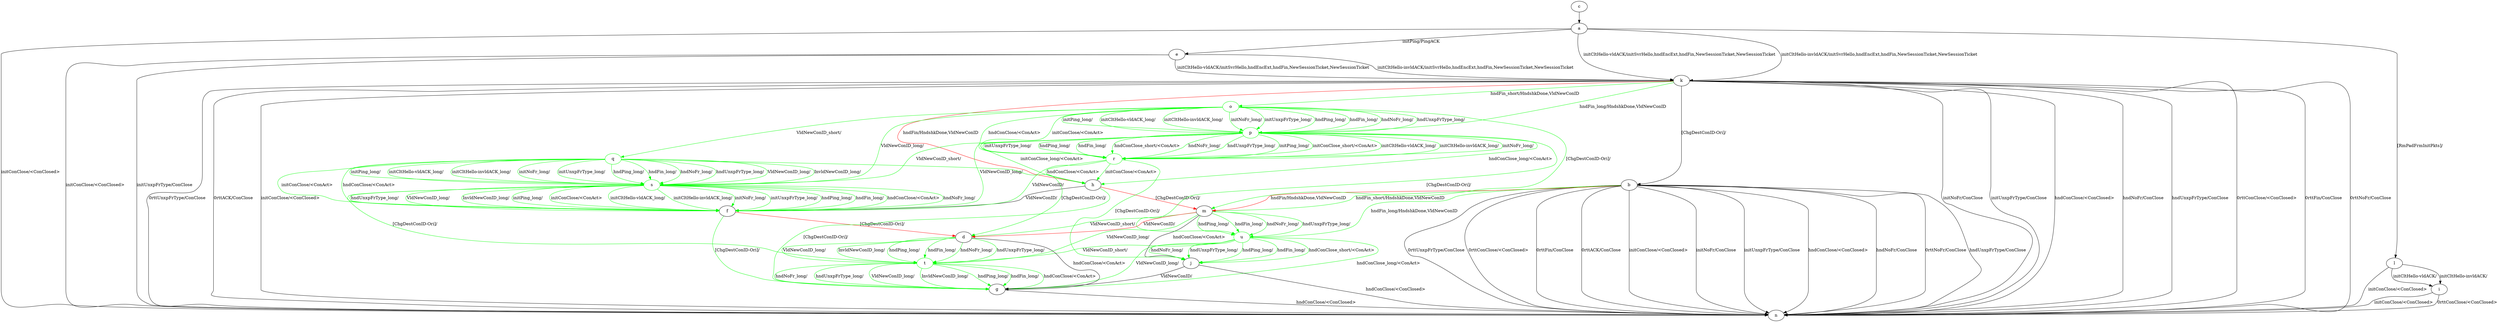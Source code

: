 digraph "" {
	a -> e	[key=0,
		label="initPing/PingACK "];
	a -> k	[key=0,
		label="initCltHello-vldACK/initSvrHello,hndEncExt,hndFin,NewSessionTicket,NewSessionTicket "];
	a -> k	[key=1,
		label="initCltHello-invldACK/initSvrHello,hndEncExt,hndFin,NewSessionTicket,NewSessionTicket "];
	a -> l	[key=0,
		label="[RmPadFrmInitPkts]/ "];
	a -> n	[key=0,
		label="initConClose/<ConClosed> "];
	b -> m	[key=0,
		color=green,
		label="hndFin_short/HndshkDone,VldNewConID "];
	b -> m	[key=1,
		color=red,
		label="hndFin/HndshkDone,VldNewConID "];
	b -> n	[key=0,
		label="initConClose/<ConClosed> "];
	b -> n	[key=1,
		label="initNoFr/ConClose "];
	b -> n	[key=2,
		label="initUnxpFrType/ConClose "];
	b -> n	[key=3,
		label="hndConClose/<ConClosed> "];
	b -> n	[key=4,
		label="hndNoFr/ConClose "];
	b -> n	[key=5,
		label="hndUnxpFrType/ConClose "];
	b -> n	[key=6,
		label="0rttConClose/<ConClosed> "];
	b -> n	[key=7,
		label="0rttFin/ConClose "];
	b -> n	[key=8,
		label="0rttNoFr/ConClose "];
	b -> n	[key=9,
		label="0rttUnxpFrType/ConClose "];
	b -> n	[key=10,
		label="0rttACK/ConClose "];
	u	[color=green];
	b -> u	[key=0,
		color=green,
		label="hndFin_long/HndshkDone,VldNewConID "];
	c -> a	[key=0];
	d -> g	[key=0,
		label="hndConClose/<ConAct> "];
	t	[color=green];
	d -> t	[key=0,
		color=green,
		label="hndPing_long/ "];
	d -> t	[key=1,
		color=green,
		label="hndFin_long/ "];
	d -> t	[key=2,
		color=green,
		label="hndNoFr_long/ "];
	d -> t	[key=3,
		color=green,
		label="hndUnxpFrType_long/ "];
	d -> t	[key=4,
		color=green,
		label="VldNewConID_long/ "];
	d -> t	[key=5,
		color=green,
		label="InvldNewConID_long/ "];
	e -> k	[key=0,
		label="initCltHello-vldACK/initSvrHello,hndEncExt,hndFin,NewSessionTicket,NewSessionTicket "];
	e -> k	[key=1,
		label="initCltHello-invldACK/initSvrHello,hndEncExt,hndFin,NewSessionTicket,NewSessionTicket "];
	e -> n	[key=0,
		label="initConClose/<ConClosed> "];
	e -> n	[key=1,
		label="initUnxpFrType/ConClose "];
	f -> d	[key=0,
		color=red,
		label="[ChgDestConID-Ori]/ "];
	f -> g	[key=0,
		color=green,
		label="[ChgDestConID-Ori]/ "];
	g -> n	[key=0,
		label="hndConClose/<ConClosed> "];
	h -> f	[key=0,
		label="VldNewConID/ "];
	h -> g	[key=0,
		color=green,
		label="[ChgDestConID-Ori]/ "];
	h -> m	[key=0,
		color=red,
		label="[ChgDestConID-Ori]/ "];
	i -> n	[key=0,
		label="initConClose/<ConClosed> "];
	i -> n	[key=1,
		label="0rttConClose/<ConClosed> "];
	j -> g	[key=0,
		label="VldNewConID/ "];
	j -> n	[key=0,
		label="hndConClose/<ConClosed> "];
	k -> b	[key=0,
		label="[ChgDestConID-Ori]/ "];
	k -> h	[key=0,
		color=red,
		label="hndFin/HndshkDone,VldNewConID "];
	k -> n	[key=0,
		label="initConClose/<ConClosed> "];
	k -> n	[key=1,
		label="initNoFr/ConClose "];
	k -> n	[key=2,
		label="initUnxpFrType/ConClose "];
	k -> n	[key=3,
		label="hndConClose/<ConClosed> "];
	k -> n	[key=4,
		label="hndNoFr/ConClose "];
	k -> n	[key=5,
		label="hndUnxpFrType/ConClose "];
	k -> n	[key=6,
		label="0rttConClose/<ConClosed> "];
	k -> n	[key=7,
		label="0rttFin/ConClose "];
	k -> n	[key=8,
		label="0rttNoFr/ConClose "];
	k -> n	[key=9,
		label="0rttUnxpFrType/ConClose "];
	k -> n	[key=10,
		label="0rttACK/ConClose "];
	o	[color=green];
	k -> o	[key=0,
		color=green,
		label="hndFin_short/HndshkDone,VldNewConID "];
	p	[color=green];
	k -> p	[key=0,
		color=green,
		label="hndFin_long/HndshkDone,VldNewConID "];
	l -> i	[key=0,
		label="initCltHello-vldACK/ "];
	l -> i	[key=1,
		label="initCltHello-invldACK/ "];
	l -> n	[key=0,
		label="initConClose/<ConClosed> "];
	m -> d	[key=0,
		color=green,
		label="VldNewConID_short/ "];
	m -> d	[key=1,
		color=red,
		label="VldNewConID/ "];
	m -> j	[key=0,
		label="hndConClose/<ConAct> "];
	m -> t	[key=0,
		color=green,
		label="VldNewConID_long/ "];
	m -> u	[key=0,
		color=green,
		label="hndPing_long/ "];
	m -> u	[key=1,
		color=green,
		label="hndFin_long/ "];
	m -> u	[key=2,
		color=green,
		label="hndNoFr_long/ "];
	m -> u	[key=3,
		color=green,
		label="hndUnxpFrType_long/ "];
	o -> m	[key=0,
		color=green,
		label="[ChgDestConID-Ori]/ "];
	o -> p	[key=0,
		color=green,
		label="initPing_long/ "];
	o -> p	[key=1,
		color=green,
		label="initCltHello-vldACK_long/ "];
	o -> p	[key=2,
		color=green,
		label="initCltHello-invldACK_long/ "];
	o -> p	[key=3,
		color=green,
		label="initNoFr_long/ "];
	o -> p	[key=4,
		color=green,
		label="initUnxpFrType_long/ "];
	o -> p	[key=5,
		color=green,
		label="hndPing_long/ "];
	o -> p	[key=6,
		color=green,
		label="hndFin_long/ "];
	o -> p	[key=7,
		color=green,
		label="hndNoFr_long/ "];
	o -> p	[key=8,
		color=green,
		label="hndUnxpFrType_long/ "];
	q	[color=green];
	o -> q	[key=0,
		color=green,
		label="VldNewConID_short/ "];
	r	[color=green];
	o -> r	[key=0,
		color=green,
		label="initConClose/<ConAct> "];
	o -> r	[key=1,
		color=green,
		label="hndConClose/<ConAct> "];
	s	[color=green];
	o -> s	[key=0,
		color=green,
		label="VldNewConID_long/ "];
	p -> f	[key=0,
		color=green,
		label="VldNewConID_long/ "];
	p -> h	[key=0,
		color=green,
		label="initConClose_long/<ConAct> "];
	p -> h	[key=1,
		color=green,
		label="hndConClose_long/<ConAct> "];
	p -> r	[key=0,
		color=green,
		label="initPing_long/ "];
	p -> r	[key=1,
		color=green,
		label="initConClose_short/<ConAct> "];
	p -> r	[key=2,
		color=green,
		label="initCltHello-vldACK_long/ "];
	p -> r	[key=3,
		color=green,
		label="initCltHello-invldACK_long/ "];
	p -> r	[key=4,
		color=green,
		label="initNoFr_long/ "];
	p -> r	[key=5,
		color=green,
		label="initUnxpFrType_long/ "];
	p -> r	[key=6,
		color=green,
		label="hndPing_long/ "];
	p -> r	[key=7,
		color=green,
		label="hndFin_long/ "];
	p -> r	[key=8,
		color=green,
		label="hndConClose_short/<ConAct> "];
	p -> r	[key=9,
		color=green,
		label="hndNoFr_long/ "];
	p -> r	[key=10,
		color=green,
		label="hndUnxpFrType_long/ "];
	p -> s	[key=0,
		color=green,
		label="VldNewConID_short/ "];
	p -> u	[key=0,
		color=green,
		label="[ChgDestConID-Ori]/ "];
	q -> d	[key=0,
		color=green,
		label="[ChgDestConID-Ori]/ "];
	q -> f	[key=0,
		color=green,
		label="initConClose/<ConAct> "];
	q -> f	[key=1,
		color=green,
		label="hndConClose/<ConAct> "];
	q -> s	[key=0,
		color=green,
		label="initPing_long/ "];
	q -> s	[key=1,
		color=green,
		label="initCltHello-vldACK_long/ "];
	q -> s	[key=2,
		color=green,
		label="initCltHello-invldACK_long/ "];
	q -> s	[key=3,
		color=green,
		label="initNoFr_long/ "];
	q -> s	[key=4,
		color=green,
		label="initUnxpFrType_long/ "];
	q -> s	[key=5,
		color=green,
		label="hndPing_long/ "];
	q -> s	[key=6,
		color=green,
		label="hndFin_long/ "];
	q -> s	[key=7,
		color=green,
		label="hndNoFr_long/ "];
	q -> s	[key=8,
		color=green,
		label="hndUnxpFrType_long/ "];
	q -> s	[key=9,
		color=green,
		label="VldNewConID_long/ "];
	q -> s	[key=10,
		color=green,
		label="InvldNewConID_long/ "];
	r -> f	[key=0,
		color=green,
		label="VldNewConID/ "];
	r -> h	[key=0,
		color=green,
		label="initConClose/<ConAct> "];
	r -> h	[key=1,
		color=green,
		label="hndConClose/<ConAct> "];
	r -> j	[key=0,
		color=green,
		label="[ChgDestConID-Ori]/ "];
	s -> f	[key=0,
		color=green,
		label="initPing_long/ "];
	s -> f	[key=1,
		color=green,
		label="initConClose/<ConAct> "];
	s -> f	[key=2,
		color=green,
		label="initCltHello-vldACK_long/ "];
	s -> f	[key=3,
		color=green,
		label="initCltHello-invldACK_long/ "];
	s -> f	[key=4,
		color=green,
		label="initNoFr_long/ "];
	s -> f	[key=5,
		color=green,
		label="initUnxpFrType_long/ "];
	s -> f	[key=6,
		color=green,
		label="hndPing_long/ "];
	s -> f	[key=7,
		color=green,
		label="hndFin_long/ "];
	s -> f	[key=8,
		color=green,
		label="hndConClose/<ConAct> "];
	s -> f	[key=9,
		color=green,
		label="hndNoFr_long/ "];
	s -> f	[key=10,
		color=green,
		label="hndUnxpFrType_long/ "];
	s -> f	[key=11,
		color=green,
		label="VldNewConID_long/ "];
	s -> f	[key=12,
		color=green,
		label="InvldNewConID_long/ "];
	s -> t	[key=0,
		color=green,
		label="[ChgDestConID-Ori]/ "];
	t -> g	[key=0,
		color=green,
		label="hndPing_long/ "];
	t -> g	[key=1,
		color=green,
		label="hndFin_long/ "];
	t -> g	[key=2,
		color=green,
		label="hndConClose/<ConAct> "];
	t -> g	[key=3,
		color=green,
		label="hndNoFr_long/ "];
	t -> g	[key=4,
		color=green,
		label="hndUnxpFrType_long/ "];
	t -> g	[key=5,
		color=green,
		label="VldNewConID_long/ "];
	t -> g	[key=6,
		color=green,
		label="InvldNewConID_long/ "];
	u -> g	[key=0,
		color=green,
		label="hndConClose_long/<ConAct> "];
	u -> g	[key=1,
		color=green,
		label="VldNewConID_long/ "];
	u -> j	[key=0,
		color=green,
		label="hndPing_long/ "];
	u -> j	[key=1,
		color=green,
		label="hndFin_long/ "];
	u -> j	[key=2,
		color=green,
		label="hndConClose_short/<ConAct> "];
	u -> j	[key=3,
		color=green,
		label="hndNoFr_long/ "];
	u -> j	[key=4,
		color=green,
		label="hndUnxpFrType_long/ "];
	u -> t	[key=0,
		color=green,
		label="VldNewConID_short/ "];
}
